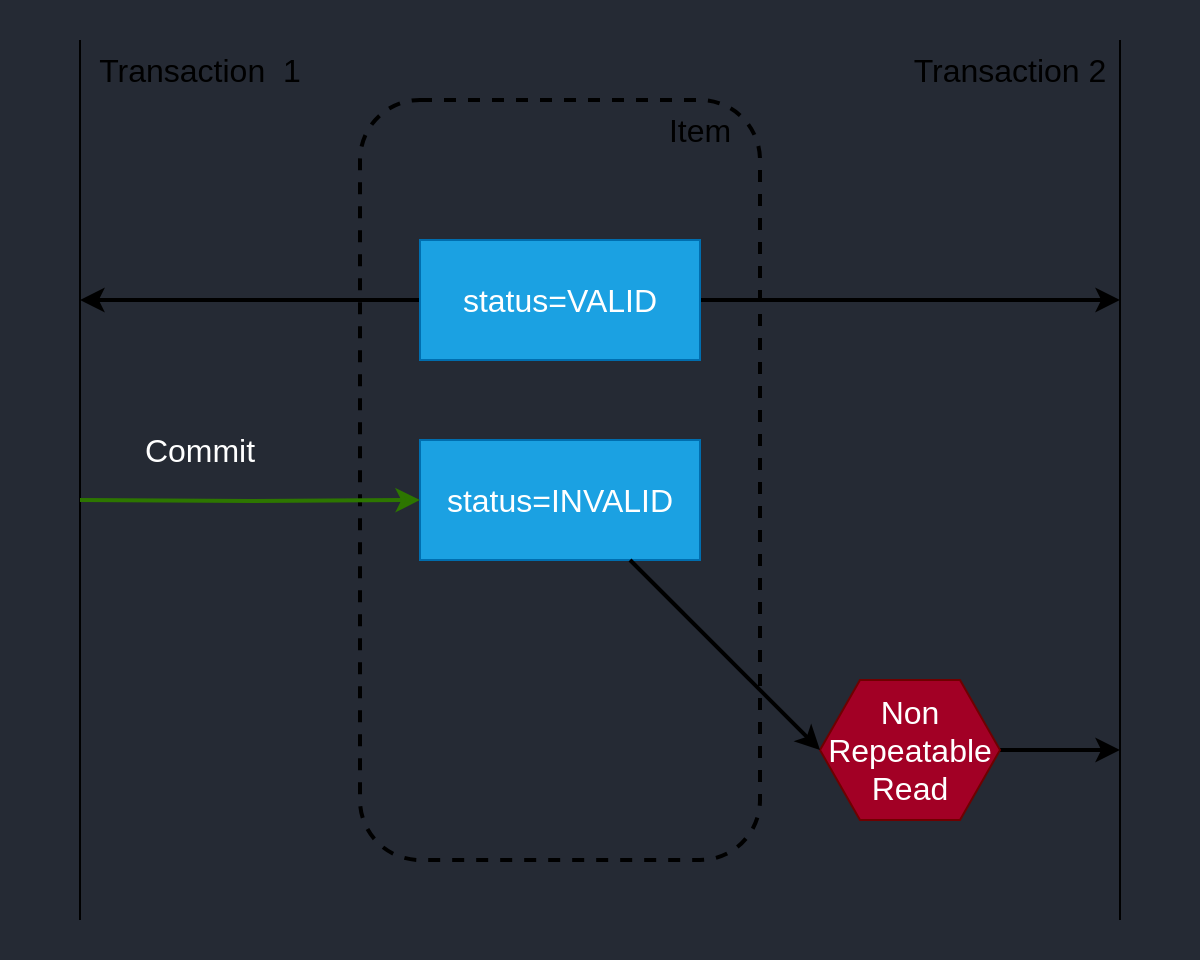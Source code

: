 <mxfile version="20.3.0" type="device"><diagram id="vQSsMJwc7aHrI6bSqM4n" name="Page-1"><mxGraphModel dx="1301" dy="967" grid="1" gridSize="10" guides="1" tooltips="1" connect="1" arrows="1" fold="1" page="1" pageScale="1" pageWidth="850" pageHeight="950" background="none" math="0" shadow="0"><root><mxCell id="0"/><mxCell id="1" parent="0"/><mxCell id="ySmPWxK8hvunGp9xgDG9-29" value="" style="rounded=0;whiteSpace=wrap;html=1;shadow=0;glass=0;labelBackgroundColor=none;sketch=0;fillStyle=auto;gradientDirection=east;strokeColor=none;fillColor=#252a34;" vertex="1" parent="1"><mxGeometry x="160" y="240" width="600" height="480" as="geometry"/></mxCell><mxCell id="ySmPWxK8hvunGp9xgDG9-2" value="" style="endArrow=none;html=1;rounded=0;" edge="1" parent="1"><mxGeometry width="50" height="50" relative="1" as="geometry"><mxPoint x="200" y="700" as="sourcePoint"/><mxPoint x="200" y="260" as="targetPoint"/></mxGeometry></mxCell><mxCell id="ySmPWxK8hvunGp9xgDG9-3" value="" style="rounded=1;whiteSpace=wrap;html=1;dashed=1;fillColor=none;strokeColor=default;strokeWidth=2;gradientColor=none;fillStyle=auto;sketch=0;shadow=0;glass=0;gradientDirection=east;perimeterSpacing=0;" vertex="1" parent="1"><mxGeometry x="340" y="290" width="200" height="380" as="geometry"/></mxCell><mxCell id="ySmPWxK8hvunGp9xgDG9-4" value="" style="endArrow=none;html=1;rounded=0;" edge="1" parent="1"><mxGeometry width="50" height="50" relative="1" as="geometry"><mxPoint x="720" y="700" as="sourcePoint"/><mxPoint x="720" y="260" as="targetPoint"/></mxGeometry></mxCell><mxCell id="ySmPWxK8hvunGp9xgDG9-18" style="edgeStyle=orthogonalEdgeStyle;rounded=0;orthogonalLoop=1;jettySize=auto;html=1;strokeWidth=2;" edge="1" parent="1" source="ySmPWxK8hvunGp9xgDG9-5"><mxGeometry relative="1" as="geometry"><mxPoint x="720" y="615" as="targetPoint"/></mxGeometry></mxCell><mxCell id="ySmPWxK8hvunGp9xgDG9-5" value="&lt;font style=&quot;font-size: 16px;&quot;&gt;Non Repeatable Read&lt;/font&gt;" style="shape=hexagon;perimeter=hexagonPerimeter2;whiteSpace=wrap;html=1;fixedSize=1;fillColor=#a20025;fontColor=#ffffff;strokeColor=#6F0000;" vertex="1" parent="1"><mxGeometry x="570" y="580" width="90" height="70" as="geometry"/></mxCell><mxCell id="ySmPWxK8hvunGp9xgDG9-6" style="edgeStyle=orthogonalEdgeStyle;rounded=0;orthogonalLoop=1;jettySize=auto;html=1;fontColor=#FFFFFF;strokeWidth=2;" edge="1" parent="1" source="ySmPWxK8hvunGp9xgDG9-7"><mxGeometry relative="1" as="geometry"><mxPoint x="200" y="390" as="targetPoint"/></mxGeometry></mxCell><mxCell id="ySmPWxK8hvunGp9xgDG9-19" style="edgeStyle=orthogonalEdgeStyle;rounded=0;orthogonalLoop=1;jettySize=auto;html=1;strokeWidth=2;" edge="1" parent="1" source="ySmPWxK8hvunGp9xgDG9-7"><mxGeometry relative="1" as="geometry"><mxPoint x="720" y="390" as="targetPoint"/></mxGeometry></mxCell><mxCell id="ySmPWxK8hvunGp9xgDG9-7" value="&lt;font style=&quot;font-size: 16px;&quot;&gt;status=VALID&lt;/font&gt;" style="rounded=0;whiteSpace=wrap;html=1;fillColor=#1ba1e2;fontColor=#ffffff;strokeColor=#006EAF;" vertex="1" parent="1"><mxGeometry x="370" y="360" width="140" height="60" as="geometry"/></mxCell><mxCell id="ySmPWxK8hvunGp9xgDG9-8" value="&lt;span style=&quot;font-size: 16px;&quot;&gt;status=INVALID&lt;/span&gt;" style="rounded=0;whiteSpace=wrap;html=1;fillColor=#1ba1e2;fontColor=#ffffff;strokeColor=#006EAF;" vertex="1" parent="1"><mxGeometry x="370" y="460" width="140" height="60" as="geometry"/></mxCell><mxCell id="ySmPWxK8hvunGp9xgDG9-10" value="&lt;font style=&quot;font-size: 16px;&quot;&gt;Item&lt;/font&gt;" style="text;html=1;align=center;verticalAlign=middle;whiteSpace=wrap;rounded=0;dashed=1;fontColor=default;fontSize=16;fillColor=none;" vertex="1" parent="1"><mxGeometry x="480" y="290" width="60" height="30" as="geometry"/></mxCell><mxCell id="ySmPWxK8hvunGp9xgDG9-11" value="&lt;font style=&quot;font-size: 16px;&quot;&gt;Transaction&amp;nbsp; 1&lt;/font&gt;" style="text;html=1;strokeColor=none;fillColor=none;align=center;verticalAlign=middle;whiteSpace=wrap;rounded=0;dashed=1;fontColor=default;" vertex="1" parent="1"><mxGeometry x="200" y="260" width="120" height="30" as="geometry"/></mxCell><mxCell id="ySmPWxK8hvunGp9xgDG9-12" value="&lt;font style=&quot;font-size: 16px;&quot;&gt;Transaction 2&lt;/font&gt;" style="text;html=1;strokeColor=none;fillColor=none;align=center;verticalAlign=middle;whiteSpace=wrap;rounded=0;dashed=1;fontColor=default;" vertex="1" parent="1"><mxGeometry x="610" y="260" width="110" height="30" as="geometry"/></mxCell><mxCell id="ySmPWxK8hvunGp9xgDG9-13" value="&lt;font style=&quot;font-size: 16px;&quot;&gt;Commit&lt;/font&gt;" style="text;html=1;strokeColor=none;fillColor=none;align=center;verticalAlign=middle;whiteSpace=wrap;rounded=0;dashed=1;fontColor=#FFFFFF;" vertex="1" parent="1"><mxGeometry x="230" y="450" width="60" height="30" as="geometry"/></mxCell><mxCell id="ySmPWxK8hvunGp9xgDG9-14" style="edgeStyle=orthogonalEdgeStyle;rounded=0;orthogonalLoop=1;jettySize=auto;html=1;fontColor=#FFFFFF;strokeWidth=2;fillColor=#60a917;strokeColor=#2D7600;" edge="1" parent="1" target="ySmPWxK8hvunGp9xgDG9-8"><mxGeometry relative="1" as="geometry"><mxPoint x="200" y="490" as="sourcePoint"/></mxGeometry></mxCell><mxCell id="ySmPWxK8hvunGp9xgDG9-16" value="" style="endArrow=classic;html=1;rounded=0;strokeColor=default;strokeWidth=2;fontColor=none;entryX=0;entryY=0.5;entryDx=0;entryDy=0;exitX=0.75;exitY=1;exitDx=0;exitDy=0;labelBackgroundColor=none;noLabel=1;" edge="1" parent="1" target="ySmPWxK8hvunGp9xgDG9-5" source="ySmPWxK8hvunGp9xgDG9-8"><mxGeometry width="50" height="50" relative="1" as="geometry"><mxPoint x="530" y="690" as="sourcePoint"/><mxPoint x="720" y="550" as="targetPoint"/></mxGeometry></mxCell></root></mxGraphModel></diagram></mxfile>